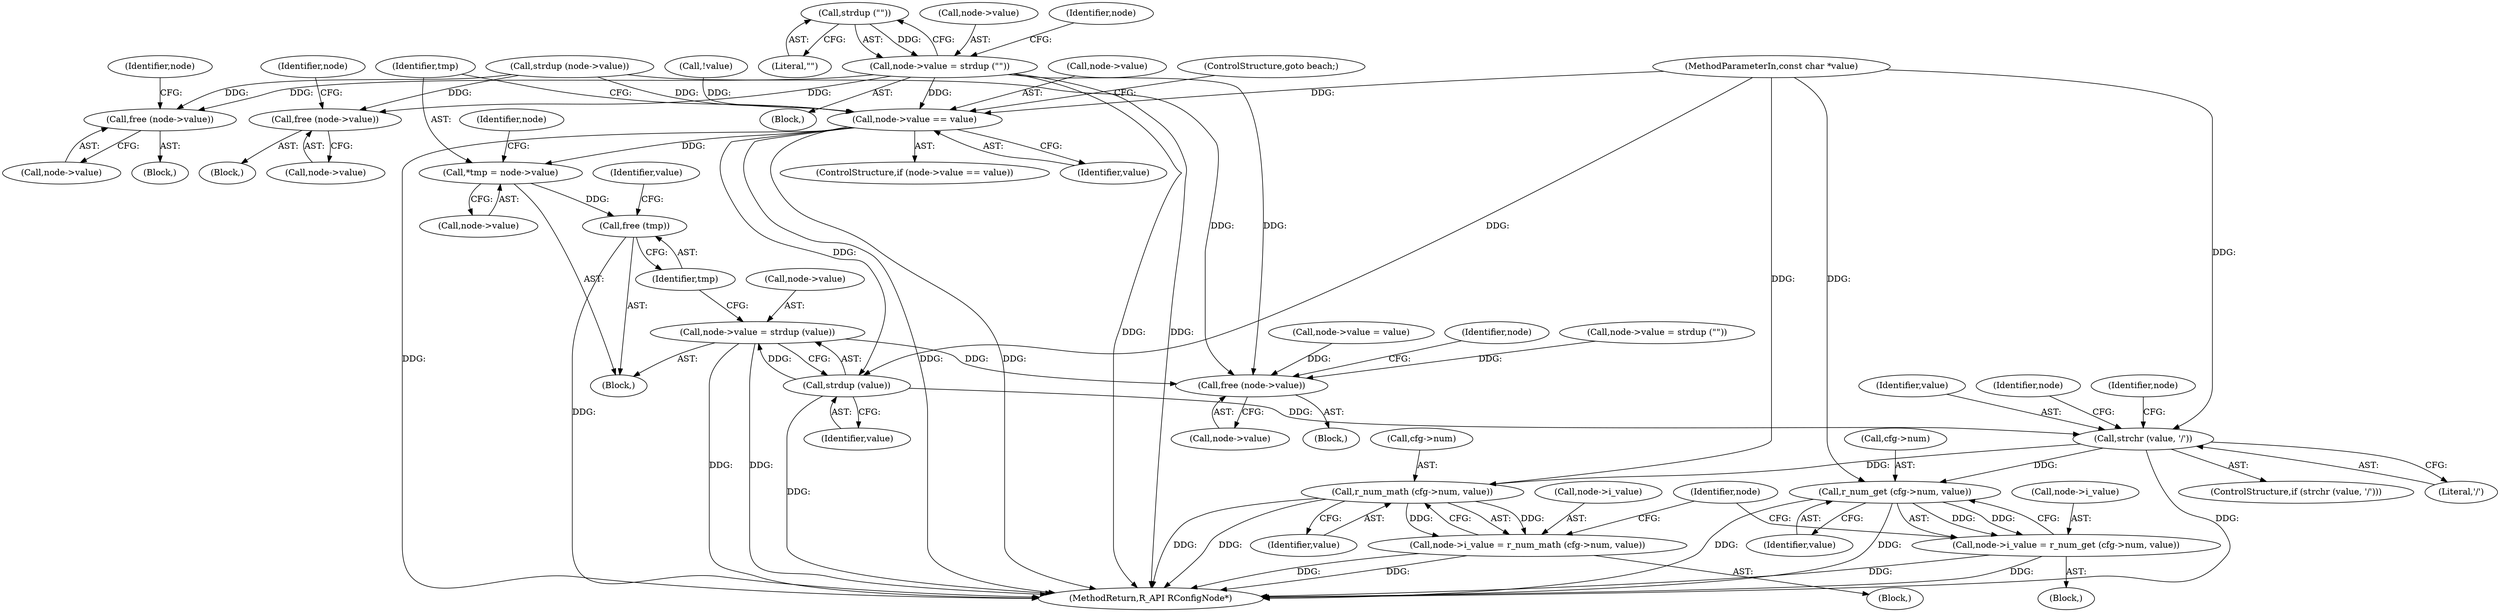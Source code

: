 digraph "0_radare2_f85bc674b2a2256a364fe796351bc1971e106005@API" {
"1000175" [label="(Call,strdup (\"\"))"];
"1000171" [label="(Call,node->value = strdup (\"\"))"];
"1000208" [label="(Call,free (node->value))"];
"1000223" [label="(Call,free (node->value))"];
"1000241" [label="(Call,node->value == value)"];
"1000249" [label="(Call,*tmp = node->value)"];
"1000260" [label="(Call,free (tmp))"];
"1000258" [label="(Call,strdup (value))"];
"1000254" [label="(Call,node->value = strdup (value))"];
"1000404" [label="(Call,free (node->value))"];
"1000268" [label="(Call,strchr (value, '/'))"];
"1000276" [label="(Call,r_num_get (cfg->num, value))"];
"1000272" [label="(Call,node->i_value = r_num_get (cfg->num, value))"];
"1000287" [label="(Call,r_num_math (cfg->num, value))"];
"1000283" [label="(Call,node->i_value = r_num_math (cfg->num, value))"];
"1000172" [label="(Call,node->value)"];
"1000209" [label="(Call,node->value)"];
"1000265" [label="(Identifier,value)"];
"1000227" [label="(Call,node->value = strdup (\"\"))"];
"1000212" [label="(Call,node->value = value)"];
"1000175" [label="(Call,strdup (\"\"))"];
"1000280" [label="(Identifier,value)"];
"1000291" [label="(Identifier,value)"];
"1000255" [label="(Call,node->value)"];
"1000277" [label="(Call,cfg->num)"];
"1000422" [label="(MethodReturn,R_API RConfigNode*)"];
"1000256" [label="(Identifier,node)"];
"1000269" [label="(Identifier,value)"];
"1000410" [label="(Identifier,node)"];
"1000404" [label="(Call,free (node->value))"];
"1000156" [label="(Call,strdup (node->value))"];
"1000222" [label="(Block,)"];
"1000240" [label="(ControlStructure,if (node->value == value))"];
"1000214" [label="(Identifier,node)"];
"1000261" [label="(Identifier,tmp)"];
"1000285" [label="(Identifier,node)"];
"1000171" [label="(Call,node->value = strdup (\"\"))"];
"1000104" [label="(MethodParameterIn,const char *value)"];
"1000241" [label="(Call,node->value == value)"];
"1000251" [label="(Call,node->value)"];
"1000254" [label="(Call,node->value = strdup (value))"];
"1000287" [label="(Call,r_num_math (cfg->num, value))"];
"1000242" [label="(Call,node->value)"];
"1000259" [label="(Identifier,value)"];
"1000283" [label="(Call,node->i_value = r_num_math (cfg->num, value))"];
"1000208" [label="(Call,free (node->value))"];
"1000405" [label="(Call,node->value)"];
"1000282" [label="(Block,)"];
"1000239" [label="(Block,)"];
"1000223" [label="(Call,free (node->value))"];
"1000250" [label="(Identifier,tmp)"];
"1000284" [label="(Call,node->i_value)"];
"1000247" [label="(ControlStructure,goto beach;)"];
"1000301" [label="(Identifier,node)"];
"1000245" [label="(Identifier,value)"];
"1000229" [label="(Identifier,node)"];
"1000393" [label="(Block,)"];
"1000288" [label="(Call,cfg->num)"];
"1000224" [label="(Call,node->value)"];
"1000268" [label="(Call,strchr (value, '/'))"];
"1000166" [label="(Block,)"];
"1000276" [label="(Call,r_num_get (cfg->num, value))"];
"1000272" [label="(Call,node->i_value = r_num_get (cfg->num, value))"];
"1000176" [label="(Literal,\"\")"];
"1000258" [label="(Call,strdup (value))"];
"1000260" [label="(Call,free (tmp))"];
"1000180" [label="(Identifier,node)"];
"1000267" [label="(ControlStructure,if (strchr (value, '/')))"];
"1000273" [label="(Call,node->i_value)"];
"1000220" [label="(Call,!value)"];
"1000207" [label="(Block,)"];
"1000270" [label="(Literal,'/')"];
"1000249" [label="(Call,*tmp = node->value)"];
"1000274" [label="(Identifier,node)"];
"1000271" [label="(Block,)"];
"1000175" -> "1000171"  [label="AST: "];
"1000175" -> "1000176"  [label="CFG: "];
"1000176" -> "1000175"  [label="AST: "];
"1000171" -> "1000175"  [label="CFG: "];
"1000175" -> "1000171"  [label="DDG: "];
"1000171" -> "1000166"  [label="AST: "];
"1000172" -> "1000171"  [label="AST: "];
"1000180" -> "1000171"  [label="CFG: "];
"1000171" -> "1000422"  [label="DDG: "];
"1000171" -> "1000422"  [label="DDG: "];
"1000171" -> "1000208"  [label="DDG: "];
"1000171" -> "1000223"  [label="DDG: "];
"1000171" -> "1000241"  [label="DDG: "];
"1000171" -> "1000404"  [label="DDG: "];
"1000208" -> "1000207"  [label="AST: "];
"1000208" -> "1000209"  [label="CFG: "];
"1000209" -> "1000208"  [label="AST: "];
"1000214" -> "1000208"  [label="CFG: "];
"1000156" -> "1000208"  [label="DDG: "];
"1000223" -> "1000222"  [label="AST: "];
"1000223" -> "1000224"  [label="CFG: "];
"1000224" -> "1000223"  [label="AST: "];
"1000229" -> "1000223"  [label="CFG: "];
"1000156" -> "1000223"  [label="DDG: "];
"1000241" -> "1000240"  [label="AST: "];
"1000241" -> "1000245"  [label="CFG: "];
"1000242" -> "1000241"  [label="AST: "];
"1000245" -> "1000241"  [label="AST: "];
"1000247" -> "1000241"  [label="CFG: "];
"1000250" -> "1000241"  [label="CFG: "];
"1000241" -> "1000422"  [label="DDG: "];
"1000241" -> "1000422"  [label="DDG: "];
"1000241" -> "1000422"  [label="DDG: "];
"1000156" -> "1000241"  [label="DDG: "];
"1000220" -> "1000241"  [label="DDG: "];
"1000104" -> "1000241"  [label="DDG: "];
"1000241" -> "1000249"  [label="DDG: "];
"1000241" -> "1000258"  [label="DDG: "];
"1000249" -> "1000239"  [label="AST: "];
"1000249" -> "1000251"  [label="CFG: "];
"1000250" -> "1000249"  [label="AST: "];
"1000251" -> "1000249"  [label="AST: "];
"1000256" -> "1000249"  [label="CFG: "];
"1000249" -> "1000260"  [label="DDG: "];
"1000260" -> "1000239"  [label="AST: "];
"1000260" -> "1000261"  [label="CFG: "];
"1000261" -> "1000260"  [label="AST: "];
"1000265" -> "1000260"  [label="CFG: "];
"1000260" -> "1000422"  [label="DDG: "];
"1000258" -> "1000254"  [label="AST: "];
"1000258" -> "1000259"  [label="CFG: "];
"1000259" -> "1000258"  [label="AST: "];
"1000254" -> "1000258"  [label="CFG: "];
"1000258" -> "1000422"  [label="DDG: "];
"1000258" -> "1000254"  [label="DDG: "];
"1000104" -> "1000258"  [label="DDG: "];
"1000258" -> "1000268"  [label="DDG: "];
"1000254" -> "1000239"  [label="AST: "];
"1000255" -> "1000254"  [label="AST: "];
"1000261" -> "1000254"  [label="CFG: "];
"1000254" -> "1000422"  [label="DDG: "];
"1000254" -> "1000422"  [label="DDG: "];
"1000254" -> "1000404"  [label="DDG: "];
"1000404" -> "1000393"  [label="AST: "];
"1000404" -> "1000405"  [label="CFG: "];
"1000405" -> "1000404"  [label="AST: "];
"1000410" -> "1000404"  [label="CFG: "];
"1000156" -> "1000404"  [label="DDG: "];
"1000227" -> "1000404"  [label="DDG: "];
"1000212" -> "1000404"  [label="DDG: "];
"1000268" -> "1000267"  [label="AST: "];
"1000268" -> "1000270"  [label="CFG: "];
"1000269" -> "1000268"  [label="AST: "];
"1000270" -> "1000268"  [label="AST: "];
"1000274" -> "1000268"  [label="CFG: "];
"1000285" -> "1000268"  [label="CFG: "];
"1000268" -> "1000422"  [label="DDG: "];
"1000104" -> "1000268"  [label="DDG: "];
"1000268" -> "1000276"  [label="DDG: "];
"1000268" -> "1000287"  [label="DDG: "];
"1000276" -> "1000272"  [label="AST: "];
"1000276" -> "1000280"  [label="CFG: "];
"1000277" -> "1000276"  [label="AST: "];
"1000280" -> "1000276"  [label="AST: "];
"1000272" -> "1000276"  [label="CFG: "];
"1000276" -> "1000422"  [label="DDG: "];
"1000276" -> "1000422"  [label="DDG: "];
"1000276" -> "1000272"  [label="DDG: "];
"1000276" -> "1000272"  [label="DDG: "];
"1000104" -> "1000276"  [label="DDG: "];
"1000272" -> "1000271"  [label="AST: "];
"1000273" -> "1000272"  [label="AST: "];
"1000301" -> "1000272"  [label="CFG: "];
"1000272" -> "1000422"  [label="DDG: "];
"1000272" -> "1000422"  [label="DDG: "];
"1000287" -> "1000283"  [label="AST: "];
"1000287" -> "1000291"  [label="CFG: "];
"1000288" -> "1000287"  [label="AST: "];
"1000291" -> "1000287"  [label="AST: "];
"1000283" -> "1000287"  [label="CFG: "];
"1000287" -> "1000422"  [label="DDG: "];
"1000287" -> "1000422"  [label="DDG: "];
"1000287" -> "1000283"  [label="DDG: "];
"1000287" -> "1000283"  [label="DDG: "];
"1000104" -> "1000287"  [label="DDG: "];
"1000283" -> "1000282"  [label="AST: "];
"1000284" -> "1000283"  [label="AST: "];
"1000301" -> "1000283"  [label="CFG: "];
"1000283" -> "1000422"  [label="DDG: "];
"1000283" -> "1000422"  [label="DDG: "];
}
